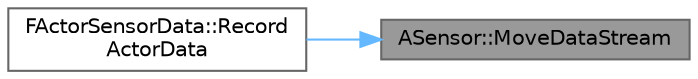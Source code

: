 digraph "ASensor::MoveDataStream"
{
 // INTERACTIVE_SVG=YES
 // LATEX_PDF_SIZE
  bgcolor="transparent";
  edge [fontname=Helvetica,fontsize=10,labelfontname=Helvetica,labelfontsize=10];
  node [fontname=Helvetica,fontsize=10,shape=box,height=0.2,width=0.4];
  rankdir="RL";
  Node1 [id="Node000001",label="ASensor::MoveDataStream",height=0.2,width=0.4,color="gray40", fillcolor="grey60", style="filled", fontcolor="black",tooltip=" "];
  Node1 -> Node2 [id="edge1_Node000001_Node000002",dir="back",color="steelblue1",style="solid",tooltip=" "];
  Node2 [id="Node000002",label="FActorSensorData::Record\lActorData",height=0.2,width=0.4,color="grey40", fillcolor="white", style="filled",URL="$d4/dba/classFActorSensorData.html#abeb1e0509dd2ef3db31df44c560d9f77",tooltip=" "];
}
